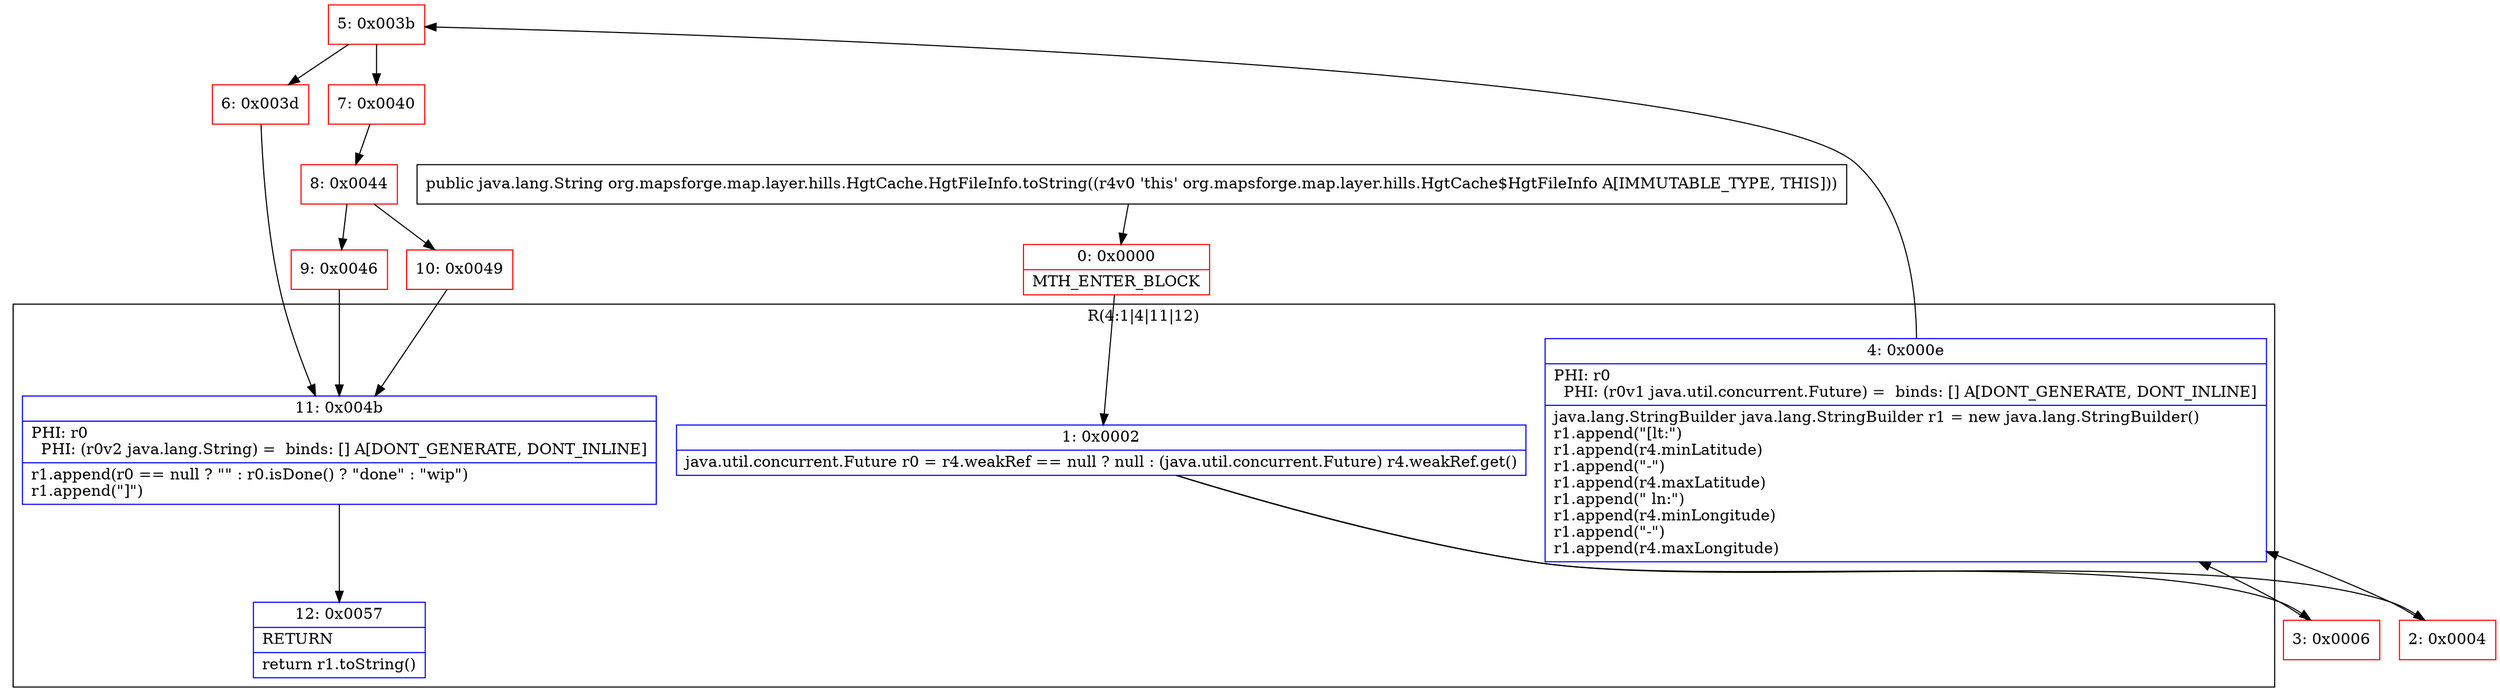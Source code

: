 digraph "CFG fororg.mapsforge.map.layer.hills.HgtCache.HgtFileInfo.toString()Ljava\/lang\/String;" {
subgraph cluster_Region_1702543980 {
label = "R(4:1|4|11|12)";
node [shape=record,color=blue];
Node_1 [shape=record,label="{1\:\ 0x0002|java.util.concurrent.Future r0 = r4.weakRef == null ? null : (java.util.concurrent.Future) r4.weakRef.get()\l}"];
Node_4 [shape=record,label="{4\:\ 0x000e|PHI: r0 \l  PHI: (r0v1 java.util.concurrent.Future) =  binds: [] A[DONT_GENERATE, DONT_INLINE]\l|java.lang.StringBuilder java.lang.StringBuilder r1 = new java.lang.StringBuilder()\lr1.append(\"[lt:\")\lr1.append(r4.minLatitude)\lr1.append(\"\-\")\lr1.append(r4.maxLatitude)\lr1.append(\" ln:\")\lr1.append(r4.minLongitude)\lr1.append(\"\-\")\lr1.append(r4.maxLongitude)\l}"];
Node_11 [shape=record,label="{11\:\ 0x004b|PHI: r0 \l  PHI: (r0v2 java.lang.String) =  binds: [] A[DONT_GENERATE, DONT_INLINE]\l|r1.append(r0 == null ? \"\" : r0.isDone() ? \"done\" : \"wip\")\lr1.append(\"]\")\l}"];
Node_12 [shape=record,label="{12\:\ 0x0057|RETURN\l|return r1.toString()\l}"];
}
Node_0 [shape=record,color=red,label="{0\:\ 0x0000|MTH_ENTER_BLOCK\l}"];
Node_2 [shape=record,color=red,label="{2\:\ 0x0004}"];
Node_3 [shape=record,color=red,label="{3\:\ 0x0006}"];
Node_5 [shape=record,color=red,label="{5\:\ 0x003b}"];
Node_6 [shape=record,color=red,label="{6\:\ 0x003d}"];
Node_7 [shape=record,color=red,label="{7\:\ 0x0040}"];
Node_8 [shape=record,color=red,label="{8\:\ 0x0044}"];
Node_9 [shape=record,color=red,label="{9\:\ 0x0046}"];
Node_10 [shape=record,color=red,label="{10\:\ 0x0049}"];
MethodNode[shape=record,label="{public java.lang.String org.mapsforge.map.layer.hills.HgtCache.HgtFileInfo.toString((r4v0 'this' org.mapsforge.map.layer.hills.HgtCache$HgtFileInfo A[IMMUTABLE_TYPE, THIS])) }"];
MethodNode -> Node_0;
Node_1 -> Node_2;
Node_1 -> Node_3;
Node_4 -> Node_5;
Node_11 -> Node_12;
Node_0 -> Node_1;
Node_2 -> Node_4;
Node_3 -> Node_4;
Node_5 -> Node_6;
Node_5 -> Node_7;
Node_6 -> Node_11;
Node_7 -> Node_8;
Node_8 -> Node_9;
Node_8 -> Node_10;
Node_9 -> Node_11;
Node_10 -> Node_11;
}

